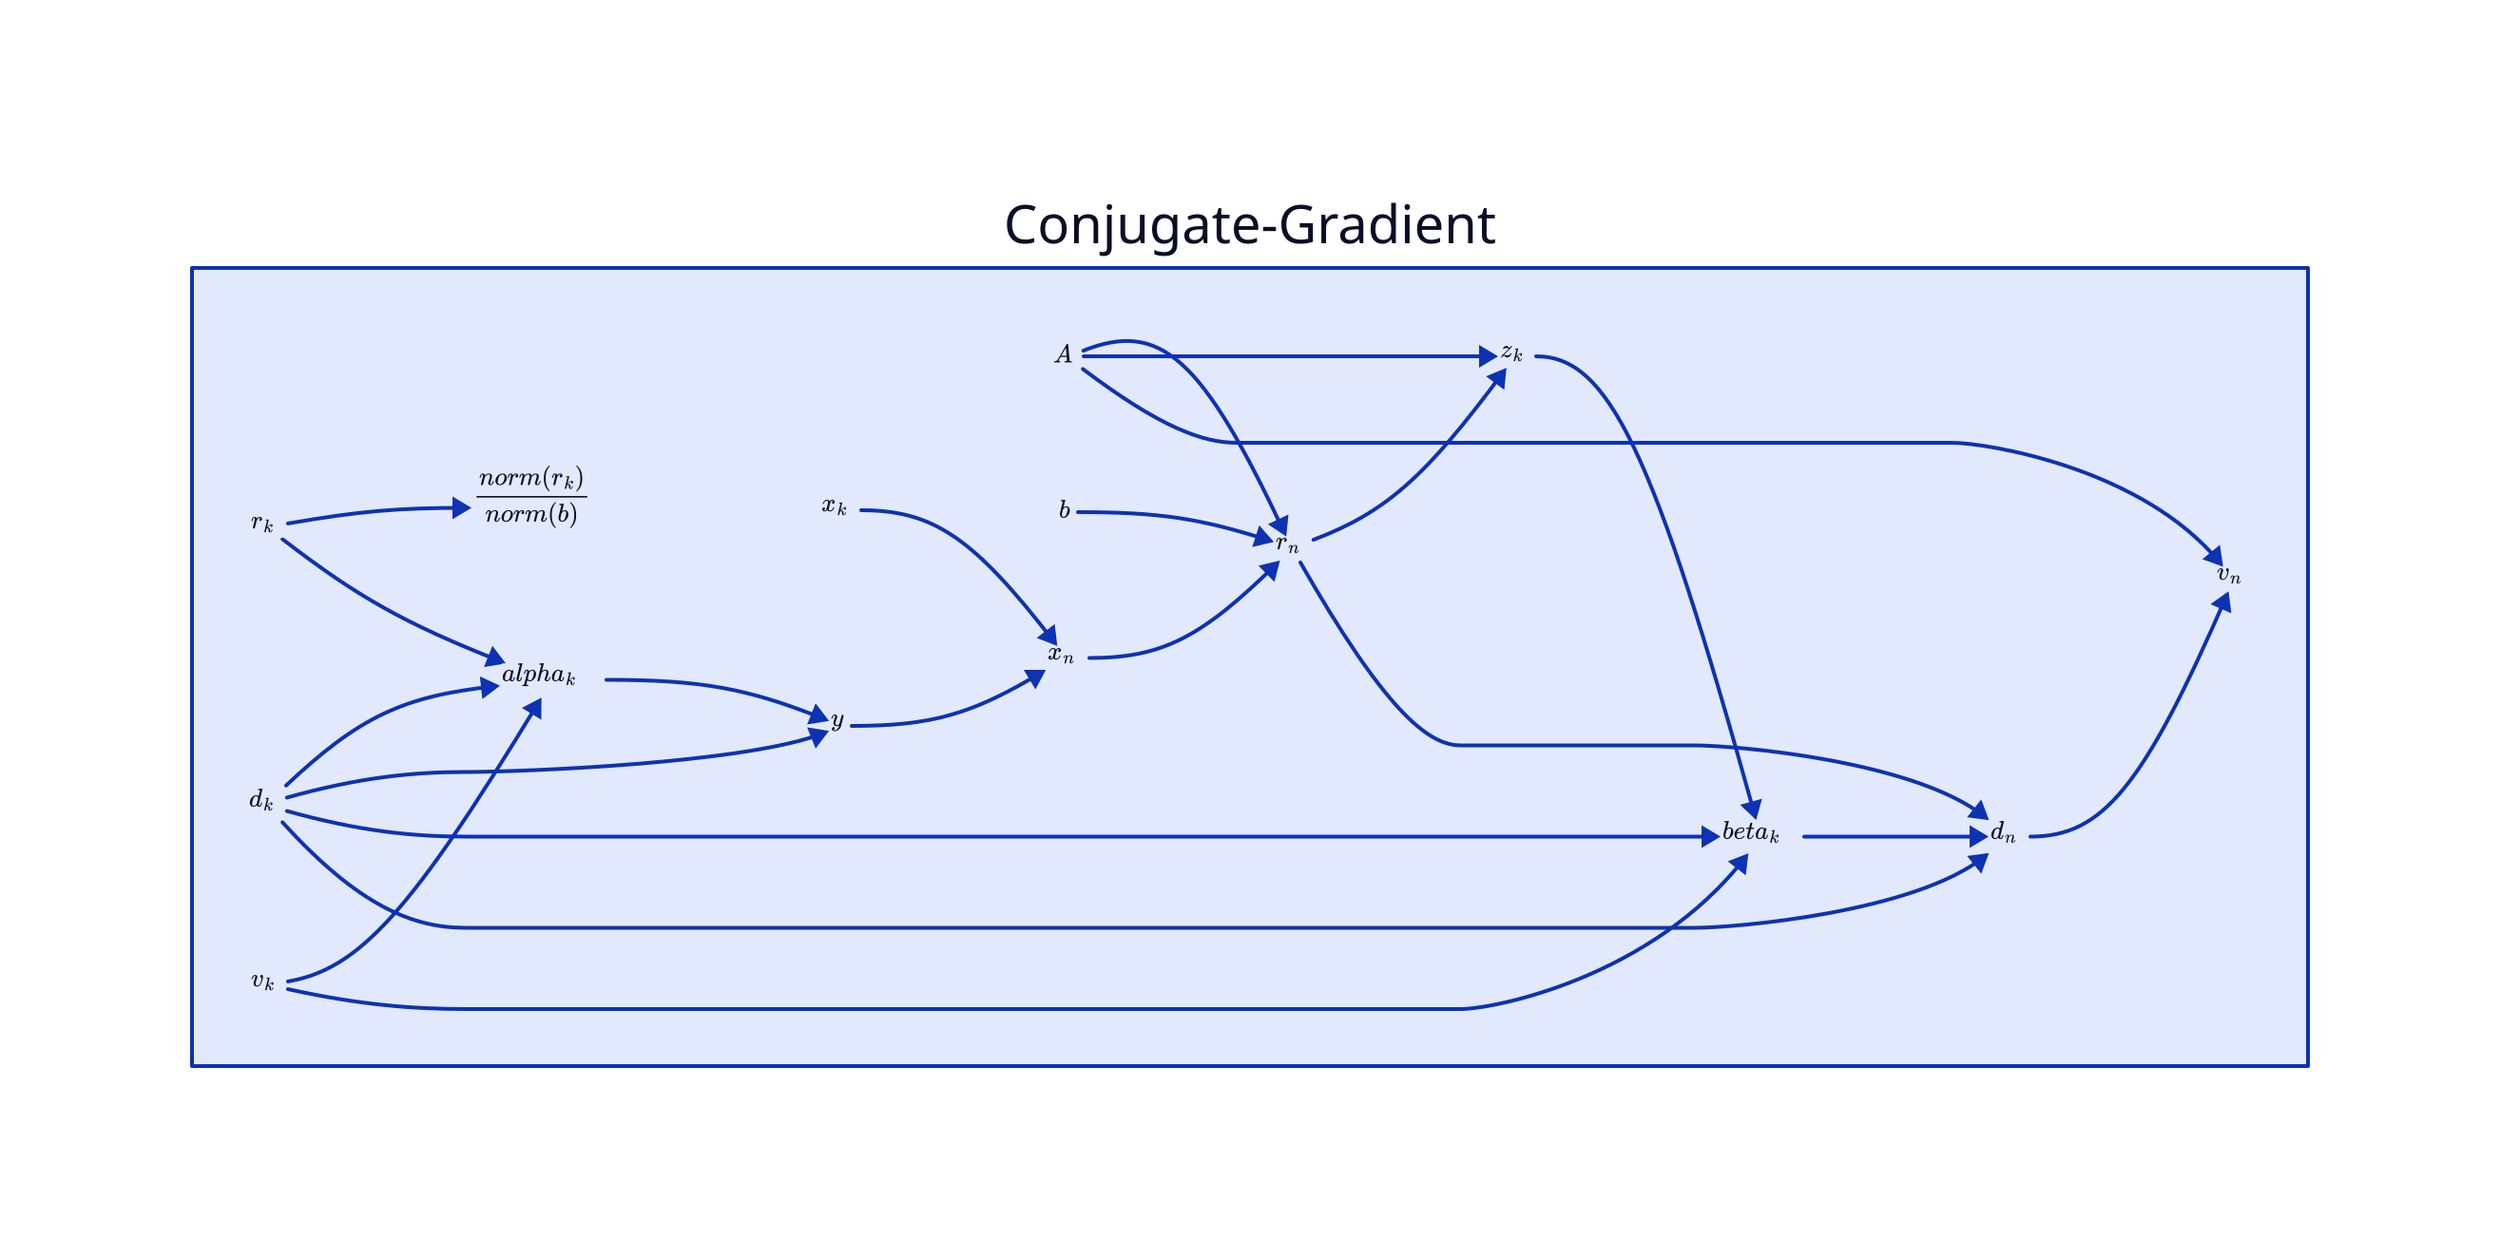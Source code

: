 direction: right
Conjugate-Gradient: {
  i1: |latex A |
  i2: |latex b |
  i3: |latex x_k |
  i4: |latex r_k |
  i5: |latex d_k |
  i7: |latex v_k |
  o1: |latex \\frac{norm(r_k)}{norm(b)} |
  o2: |latex alpha_k |
  o3: |latex y |
  o4: |latex x_n |
  o5: |latex r_n |
  o6: |latex z_k |
  o7: |latex beta_k |
  o8: |latex d_n |
  o9: |latex v_n |

  i4 -> o1
  i5 -> o2
  i4 -> o2
  i7 -> o2
  o2 -> o3
  i5 -> o3
  i3 -> o4
  o3 -> o4
  i2 -> o5
  i1 -> o5
  o4 -> o5
  i1 -> o6
  o5 -> o6
  i5 -> o7
  o6 -> o7
  i7 -> o7
  o5 -> o8
  o7 -> o8
  i5 -> o8
  i1 -> o9
  o8 -> o9
}
